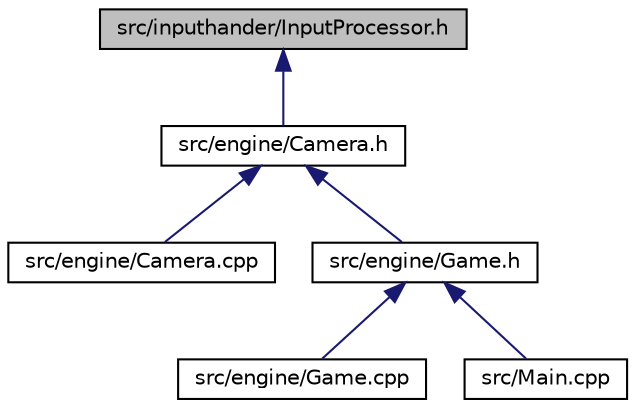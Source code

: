 digraph "src/inputhander/InputProcessor.h"
{
  edge [fontname="Helvetica",fontsize="10",labelfontname="Helvetica",labelfontsize="10"];
  node [fontname="Helvetica",fontsize="10",shape=record];
  Node1 [label="src/inputhander/InputProcessor.h",height=0.2,width=0.4,color="black", fillcolor="grey75", style="filled", fontcolor="black"];
  Node1 -> Node2 [dir="back",color="midnightblue",fontsize="10",style="solid",fontname="Helvetica"];
  Node2 [label="src/engine/Camera.h",height=0.2,width=0.4,color="black", fillcolor="white", style="filled",URL="$_camera_8h.html"];
  Node2 -> Node3 [dir="back",color="midnightblue",fontsize="10",style="solid",fontname="Helvetica"];
  Node3 [label="src/engine/Camera.cpp",height=0.2,width=0.4,color="black", fillcolor="white", style="filled",URL="$_camera_8cpp.html"];
  Node2 -> Node4 [dir="back",color="midnightblue",fontsize="10",style="solid",fontname="Helvetica"];
  Node4 [label="src/engine/Game.h",height=0.2,width=0.4,color="black", fillcolor="white", style="filled",URL="$_game_8h.html"];
  Node4 -> Node5 [dir="back",color="midnightblue",fontsize="10",style="solid",fontname="Helvetica"];
  Node5 [label="src/engine/Game.cpp",height=0.2,width=0.4,color="black", fillcolor="white", style="filled",URL="$_game_8cpp.html"];
  Node4 -> Node6 [dir="back",color="midnightblue",fontsize="10",style="solid",fontname="Helvetica"];
  Node6 [label="src/Main.cpp",height=0.2,width=0.4,color="black", fillcolor="white", style="filled",URL="$_main_8cpp.html"];
}
